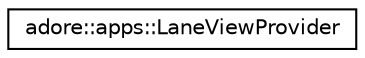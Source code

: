 digraph "Graphical Class Hierarchy"
{
 // LATEX_PDF_SIZE
  edge [fontname="Helvetica",fontsize="10",labelfontname="Helvetica",labelfontsize="10"];
  node [fontname="Helvetica",fontsize="10",shape=record];
  rankdir="LR";
  Node0 [label="adore::apps::LaneViewProvider",height=0.2,width=0.4,color="black", fillcolor="white", style="filled",URL="$classadore_1_1apps_1_1LaneViewProvider.html",tooltip="A node which computes lanefollowing and lanechange geometry and provides the results to subsequent mo..."];
}
